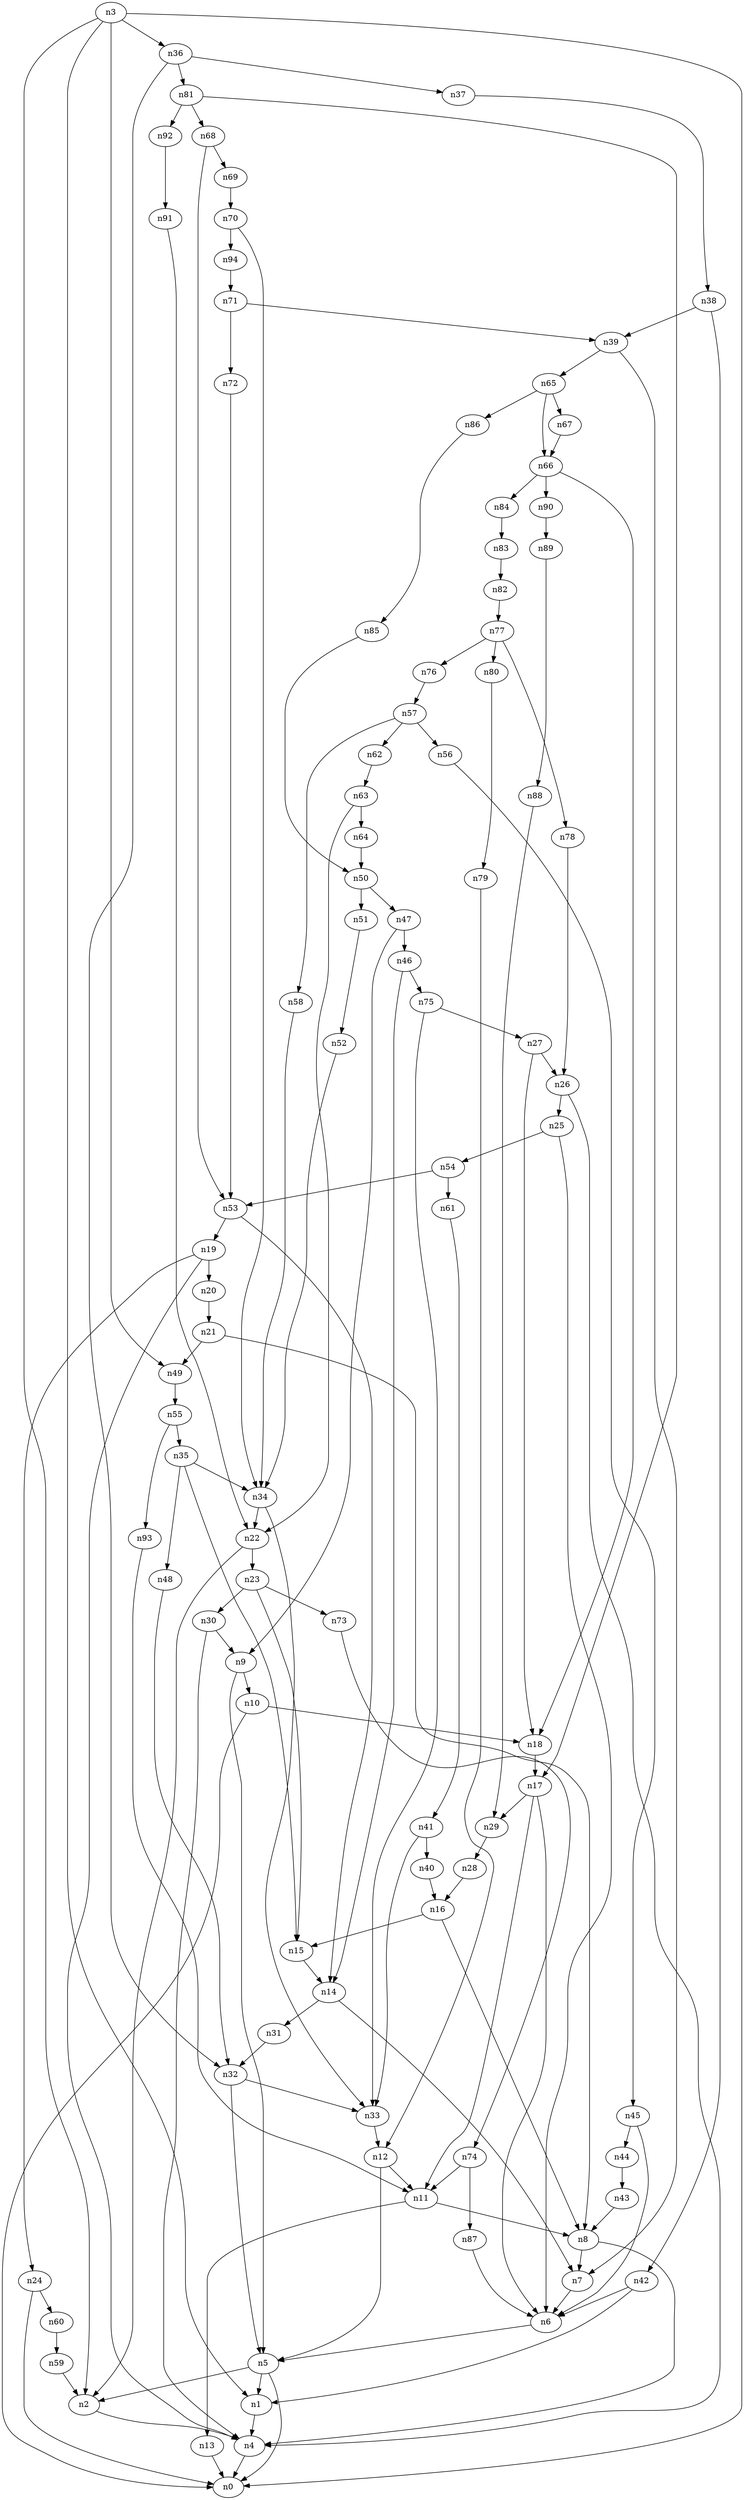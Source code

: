 digraph G {
	n1 -> n4	 [_graphml_id=e4];
	n2 -> n4	 [_graphml_id=e7];
	n3 -> n0	 [_graphml_id=e0];
	n3 -> n1	 [_graphml_id=e3];
	n3 -> n2	 [_graphml_id=e6];
	n3 -> n36	 [_graphml_id=e55];
	n3 -> n49	 [_graphml_id=e77];
	n4 -> n0	 [_graphml_id=e1];
	n5 -> n0	 [_graphml_id=e2];
	n5 -> n1	 [_graphml_id=e5];
	n5 -> n2	 [_graphml_id=e8];
	n6 -> n5	 [_graphml_id=e9];
	n7 -> n6	 [_graphml_id=e10];
	n8 -> n4	 [_graphml_id=e12];
	n8 -> n7	 [_graphml_id=e11];
	n9 -> n5	 [_graphml_id=e13];
	n9 -> n10	 [_graphml_id=e14];
	n10 -> n0	 [_graphml_id=e15];
	n10 -> n18	 [_graphml_id=e27];
	n11 -> n8	 [_graphml_id=e16];
	n11 -> n13	 [_graphml_id=e20];
	n12 -> n5	 [_graphml_id=e18];
	n12 -> n11	 [_graphml_id=e17];
	n13 -> n0	 [_graphml_id=e19];
	n14 -> n7	 [_graphml_id=e21];
	n14 -> n31	 [_graphml_id=e48];
	n15 -> n14	 [_graphml_id=e22];
	n16 -> n8	 [_graphml_id=e24];
	n16 -> n15	 [_graphml_id=e23];
	n17 -> n6	 [_graphml_id=e25];
	n17 -> n11	 [_graphml_id=e37];
	n17 -> n29	 [_graphml_id=e44];
	n18 -> n17	 [_graphml_id=e26];
	n19 -> n4	 [_graphml_id=e28];
	n19 -> n20	 [_graphml_id=e29];
	n19 -> n24	 [_graphml_id=e35];
	n20 -> n21	 [_graphml_id=e30];
	n21 -> n8	 [_graphml_id=e31];
	n21 -> n49	 [_graphml_id=e78];
	n22 -> n2	 [_graphml_id=e32];
	n22 -> n23	 [_graphml_id=e33];
	n23 -> n15	 [_graphml_id=e34];
	n23 -> n30	 [_graphml_id=e45];
	n23 -> n73	 [_graphml_id=e116];
	n24 -> n0	 [_graphml_id=e36];
	n24 -> n60	 [_graphml_id=e95];
	n25 -> n6	 [_graphml_id=e38];
	n25 -> n54	 [_graphml_id=e86];
	n26 -> n4	 [_graphml_id=e47];
	n26 -> n25	 [_graphml_id=e39];
	n27 -> n18	 [_graphml_id=e41];
	n27 -> n26	 [_graphml_id=e40];
	n28 -> n16	 [_graphml_id=e42];
	n29 -> n28	 [_graphml_id=e43];
	n30 -> n4	 [_graphml_id=e46];
	n30 -> n9	 [_graphml_id=e57];
	n31 -> n32	 [_graphml_id=e49];
	n32 -> n5	 [_graphml_id=e79];
	n32 -> n33	 [_graphml_id=e50];
	n33 -> n12	 [_graphml_id=e51];
	n34 -> n22	 [_graphml_id=e52];
	n34 -> n33	 [_graphml_id=e150];
	n35 -> n15	 [_graphml_id=e54];
	n35 -> n34	 [_graphml_id=e53];
	n35 -> n48	 [_graphml_id=e75];
	n36 -> n32	 [_graphml_id=e56];
	n36 -> n37	 [_graphml_id=e58];
	n36 -> n81	 [_graphml_id=e129];
	n37 -> n38	 [_graphml_id=e59];
	n38 -> n39	 [_graphml_id=e60];
	n38 -> n42	 [_graphml_id=e67];
	n39 -> n7	 [_graphml_id=e61];
	n39 -> n65	 [_graphml_id=e103];
	n40 -> n16	 [_graphml_id=e62];
	n41 -> n33	 [_graphml_id=e64];
	n41 -> n40	 [_graphml_id=e63];
	n42 -> n1	 [_graphml_id=e65];
	n42 -> n6	 [_graphml_id=e66];
	n43 -> n8	 [_graphml_id=e68];
	n44 -> n43	 [_graphml_id=e69];
	n45 -> n6	 [_graphml_id=e71];
	n45 -> n44	 [_graphml_id=e70];
	n46 -> n14	 [_graphml_id=e72];
	n46 -> n75	 [_graphml_id=e121];
	n47 -> n9	 [_graphml_id=e74];
	n47 -> n46	 [_graphml_id=e73];
	n48 -> n32	 [_graphml_id=e76];
	n49 -> n55	 [_graphml_id=e88];
	n50 -> n47	 [_graphml_id=e80];
	n50 -> n51	 [_graphml_id=e81];
	n51 -> n52	 [_graphml_id=e82];
	n52 -> n34	 [_graphml_id=e83];
	n53 -> n14	 [_graphml_id=e98];
	n53 -> n19	 [_graphml_id=e84];
	n54 -> n53	 [_graphml_id=e85];
	n54 -> n61	 [_graphml_id=e97];
	n55 -> n35	 [_graphml_id=e87];
	n55 -> n93	 [_graphml_id=e149];
	n56 -> n45	 [_graphml_id=e89];
	n57 -> n56	 [_graphml_id=e90];
	n57 -> n58	 [_graphml_id=e91];
	n57 -> n62	 [_graphml_id=e99];
	n58 -> n34	 [_graphml_id=e92];
	n59 -> n2	 [_graphml_id=e93];
	n60 -> n59	 [_graphml_id=e94];
	n61 -> n41	 [_graphml_id=e96];
	n62 -> n63	 [_graphml_id=e100];
	n63 -> n22	 [_graphml_id=e108];
	n63 -> n64	 [_graphml_id=e101];
	n64 -> n50	 [_graphml_id=e102];
	n65 -> n66	 [_graphml_id=e104];
	n65 -> n67	 [_graphml_id=e107];
	n65 -> n86	 [_graphml_id=e138];
	n66 -> n18	 [_graphml_id=e105];
	n66 -> n84	 [_graphml_id=e135];
	n66 -> n90	 [_graphml_id=e144];
	n67 -> n66	 [_graphml_id=e106];
	n68 -> n53	 [_graphml_id=e109];
	n68 -> n69	 [_graphml_id=e110];
	n69 -> n70	 [_graphml_id=e111];
	n70 -> n34	 [_graphml_id=e112];
	n70 -> n94	 [_graphml_id=e152];
	n71 -> n39	 [_graphml_id=e113];
	n71 -> n72	 [_graphml_id=e114];
	n72 -> n53	 [_graphml_id=e115];
	n73 -> n74	 [_graphml_id=e117];
	n74 -> n11	 [_graphml_id=e118];
	n74 -> n87	 [_graphml_id=e140];
	n75 -> n27	 [_graphml_id=e120];
	n75 -> n33	 [_graphml_id=e119];
	n76 -> n57	 [_graphml_id=e122];
	n77 -> n76	 [_graphml_id=e123];
	n77 -> n78	 [_graphml_id=e124];
	n77 -> n80	 [_graphml_id=e128];
	n78 -> n26	 [_graphml_id=e125];
	n79 -> n12	 [_graphml_id=e126];
	n80 -> n79	 [_graphml_id=e127];
	n81 -> n17	 [_graphml_id=e130];
	n81 -> n68	 [_graphml_id=e131];
	n81 -> n92	 [_graphml_id=e147];
	n82 -> n77	 [_graphml_id=e132];
	n83 -> n82	 [_graphml_id=e133];
	n84 -> n83	 [_graphml_id=e134];
	n85 -> n50	 [_graphml_id=e136];
	n86 -> n85	 [_graphml_id=e137];
	n87 -> n6	 [_graphml_id=e139];
	n88 -> n29	 [_graphml_id=e141];
	n89 -> n88	 [_graphml_id=e142];
	n90 -> n89	 [_graphml_id=e143];
	n91 -> n22	 [_graphml_id=e145];
	n92 -> n91	 [_graphml_id=e146];
	n93 -> n11	 [_graphml_id=e148];
	n94 -> n71	 [_graphml_id=e151];
}
